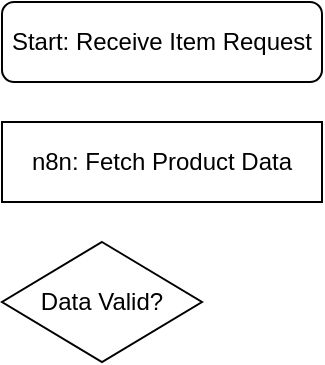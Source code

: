 <mxfile version="14.6.13" type="device">
  <diagram id="diagram1" name="Page-1">
    <mxGraphModel dx="827" dy="508" grid="1" gridSize="10" guides="1" tooltips="1" connect="1" arrows="1">
      <root>
        <mxCell id="0"/>
        <mxCell id="1" parent="0"/>
        <mxCell id="2" value="Start: Receive Item Request" style="rounded=1;whiteSpace=wrap;html=1;" vertex="1" parent="1">
          <mxGeometry x="20" y="20" width="160" height="40" as="geometry"/>
        </mxCell>
        <mxCell id="3" value="n8n: Fetch Product Data" style="whiteSpace=wrap;html=1;" vertex="1" parent="1">
          <mxGeometry x="20" y="80" width="160" height="40" as="geometry"/>
        </mxCell>
        <mxCell id="4" value="Data Valid?" style="rhombus;whiteSpace=wrap;html=1;" vertex="1" parent="1">
          <mxGeometry x="20" y="140" width="100" height="60" as="geometry"/>
        </mxCell>
        <mxCell id="5" value="n8n: Clean & Transform" style="whiteSpace=wrap;html=1;" vertex="1" parent="1">
          <mxGeometry x="200" y="140" width="160" height="40" as="geometry"/>
        </mxCell>
        <mxCell id="6" value="n8n: Error Handler" style="whiteSpace=wrap;html=1;" vertex="1" parent="1">
          <mxGeometry x="20" y="220" width="160" height="40" as="geometry"/>
        </mxCell>
        <mxCell id="7" value="Store Raw Data Database/S3" style="whiteSpace=wrap;html=1;" vertex="1" parent="1">
          <mxGeometry x="20" y="280" width="200" height="40" as="geometry"/>
        </mxCell>
        <mxCell id="8" value="n8n: Trigger Model API" style="whiteSpace=wrap;html=1;" vertex="1" parent="1">
          <mxGeometry x="20" y="340" width="160" height="40" as="geometry"/>
        </mxCell>
        <mxCell id="9" value="ML Model Service Flask/FastAPI" style="whiteSpace=wrap;html=1;" vertex="1" parent="1">
          <mxGeometry x="200" y="340" width="200" height="40" as="geometry"/>
        </mxCell>
        <mxCell id="10" value="Receive Predictions & Designs" style="whiteSpace=wrap;html=1;" vertex="1" parent="1">
          <mxGeometry x="20" y="400" width="200" height="40" as="geometry"/>
        </mxCell>
        <mxCell id="11" value="Store Results Database/S3" style="whiteSpace=wrap;html=1;" vertex="1" parent="1">
          <mxGeometry x="20" y="460" width="200" height="40" as="geometry"/>
        </mxCell>
        <mxCell id="12" value="n8n: Push to Downstream System" style="whiteSpace=wrap;html=1;" vertex="1" parent="1">
          <mxGeometry x="20" y="520" width="200" height="40" as="geometry"/>
        </mxCell>
        <mxCell id="13" value="End" style="rounded=1;whiteSpace=wrap;html=1;" vertex="1" parent="1">
          <mxGeometry x="20" y="580" width="100" height="40" as="geometry"/>
        </mxCell>

        <mxCell id="14" style="edgeStyle=orthogonalEdgeStyle;rounded=0;html=1;" edge="1" source="2" target="3" parent="1">
          <mxGeometry relative="1" as="geometry"/>
        </mxCell>
        <mxCell id="15" style="edgeStyle=orthogonalEdgeStyle;rounded=0;html=1;" edge="1" source="3" target="4" parent="1">
          <mxGeometry relative="1" as="geometry"/>
        </mxCell>
        <mxCell id="16" value="Yes" style="edgeLabel;html=1;" edge="1" source="4" target="5" parent="1">
          <mxGeometry relative="1" as="geometry"><mxPoint x="140" y="170" as="offset"/></mxGeometry>
        </mxCell>
        <mxCell id="17" value="No" style="edgeLabel;html=1;" edge="1" source="4" target="6" parent="1">
          <mxGeometry relative="1" as="geometry"><mxPoint x="0" y="200" as="offset"/></mxGeometry>
        </mxCell>
        <mxCell id="18" style="edgeStyle=orthogonalEdgeStyle;rounded=0;html=1;" edge="1" source="5" target="7" parent="1">
          <mxGeometry relative="1" as="geometry"/>
        </mxCell>
        <mxCell id="19" style="edgeStyle=orthogonalEdgeStyle;rounded=0;html=1;" edge="1" source="6" target="7" parent="1">
          <mxGeometry relative="1" as="geometry"/>
        </mxCell>
        <mxCell id="20" style="edgeStyle=orthogonalEdgeStyle;rounded=0;html=1;" edge="1" source="7" target="8" parent="1">
          <mxGeometry relative="1" as="geometry"/>
        </mxCell>
        <mxCell id="21" style="edgeStyle=orthogonalEdgeStyle;rounded=0;html=1;" edge="1" source="8" target="9" parent="1">
          <mxGeometry relative="1" as="geometry"/>
        </mxCell>
        <mxCell id="22" style="edgeStyle=orthogonalEdgeStyle;rounded=0;html=1;" edge="1" source="9" target="10" parent="1">
          <mxGeometry relative="1" as="geometry"/>
        </mxCell>
        <mxCell id="23" style="edgeStyle=orthogonalEdgeStyle;rounded=0;html=1;" edge="1" source="10" target="11" parent="1">
          <mxGeometry relative="1" as="geometry"/>
        </mxCell>
        <mxCell id="24" style="edgeStyle=orthogonalEdgeStyle;rounded=0;html=1;" edge="1" source="11" target="12" parent="1">
          <mxGeometry relative="1" as="geometry"/>
        </mxCell>
        <mxCell id="25" style="edgeStyle=orthogonalEdgeStyle;rounded=0;html=1;" edge="1" source="12" target="13" parent="1">
          <mxGeometry relative="1" as="geometry"/>
        </mxCell>
      </root>
    </mxGraphModel>
  </diagram>
</mxfile>

